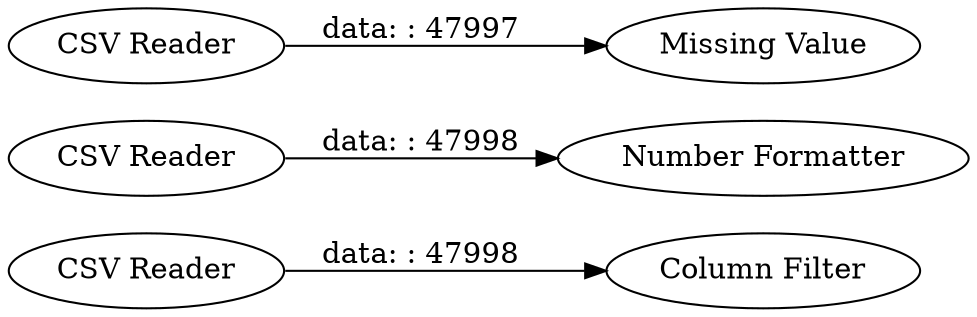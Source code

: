 digraph {
	"-3449514962291262758_1" [label="CSV Reader"]
	"-3449514962291262758_2" [label="Column Filter"]
	"-3449514962291262758_5" [label="CSV Reader"]
	"-3449514962291262758_4" [label="CSV Reader"]
	"-3449514962291262758_3" [label="Missing Value"]
	"-3449514962291262758_6" [label="Number Formatter"]
	"-3449514962291262758_1" -> "-3449514962291262758_2" [label="data: : 47998"]
	"-3449514962291262758_4" -> "-3449514962291262758_3" [label="data: : 47997"]
	"-3449514962291262758_5" -> "-3449514962291262758_6" [label="data: : 47998"]
	rankdir=LR
}
